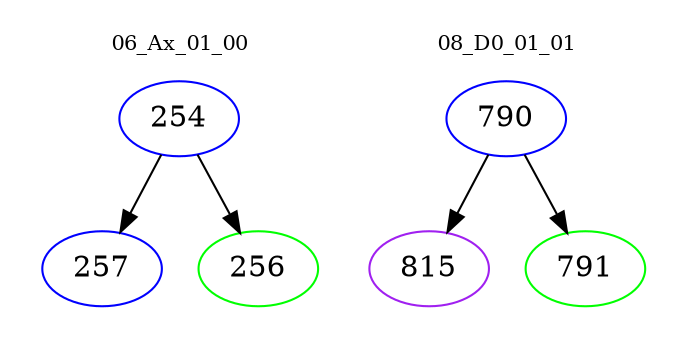 digraph{
subgraph cluster_0 {
color = white
label = "06_Ax_01_00";
fontsize=10;
T0_254 [label="254", color="blue"]
T0_254 -> T0_257 [color="black"]
T0_257 [label="257", color="blue"]
T0_254 -> T0_256 [color="black"]
T0_256 [label="256", color="green"]
}
subgraph cluster_1 {
color = white
label = "08_D0_01_01";
fontsize=10;
T1_790 [label="790", color="blue"]
T1_790 -> T1_815 [color="black"]
T1_815 [label="815", color="purple"]
T1_790 -> T1_791 [color="black"]
T1_791 [label="791", color="green"]
}
}
